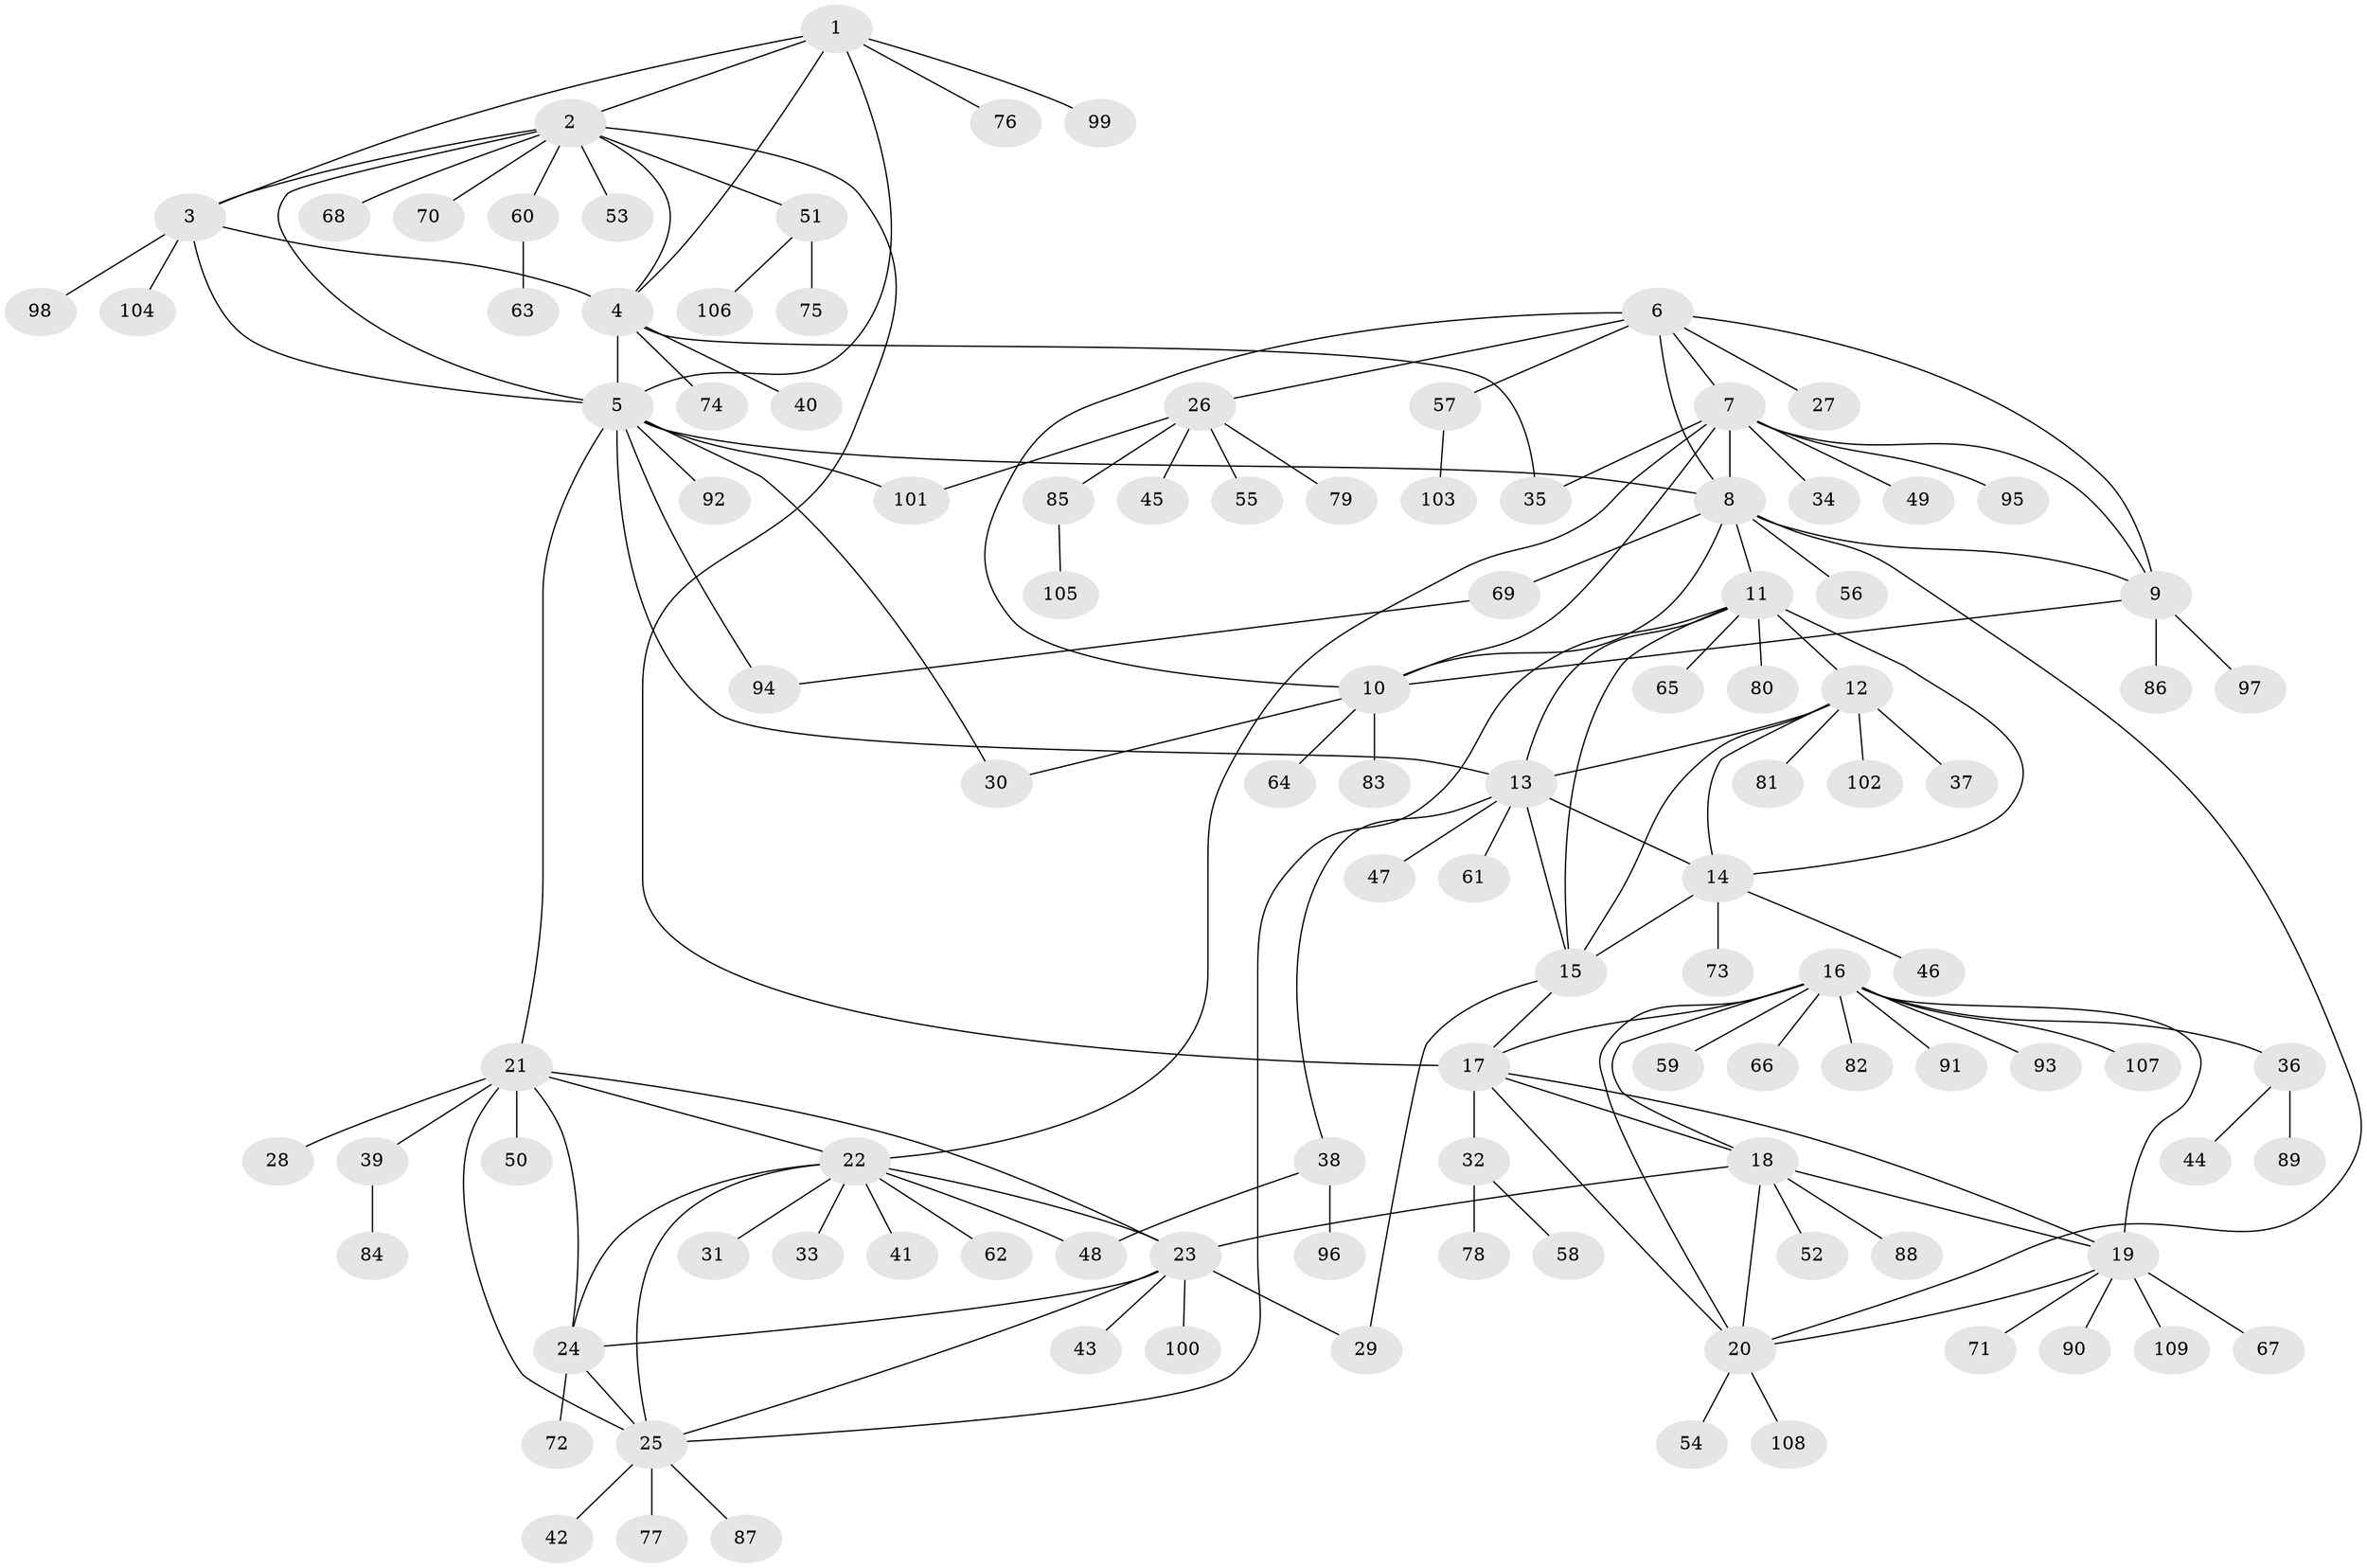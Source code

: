 // Generated by graph-tools (version 1.1) at 2025/26/03/09/25 03:26:40]
// undirected, 109 vertices, 150 edges
graph export_dot {
graph [start="1"]
  node [color=gray90,style=filled];
  1;
  2;
  3;
  4;
  5;
  6;
  7;
  8;
  9;
  10;
  11;
  12;
  13;
  14;
  15;
  16;
  17;
  18;
  19;
  20;
  21;
  22;
  23;
  24;
  25;
  26;
  27;
  28;
  29;
  30;
  31;
  32;
  33;
  34;
  35;
  36;
  37;
  38;
  39;
  40;
  41;
  42;
  43;
  44;
  45;
  46;
  47;
  48;
  49;
  50;
  51;
  52;
  53;
  54;
  55;
  56;
  57;
  58;
  59;
  60;
  61;
  62;
  63;
  64;
  65;
  66;
  67;
  68;
  69;
  70;
  71;
  72;
  73;
  74;
  75;
  76;
  77;
  78;
  79;
  80;
  81;
  82;
  83;
  84;
  85;
  86;
  87;
  88;
  89;
  90;
  91;
  92;
  93;
  94;
  95;
  96;
  97;
  98;
  99;
  100;
  101;
  102;
  103;
  104;
  105;
  106;
  107;
  108;
  109;
  1 -- 2;
  1 -- 3;
  1 -- 4;
  1 -- 5;
  1 -- 76;
  1 -- 99;
  2 -- 3;
  2 -- 4;
  2 -- 5;
  2 -- 17;
  2 -- 51;
  2 -- 53;
  2 -- 60;
  2 -- 68;
  2 -- 70;
  3 -- 4;
  3 -- 5;
  3 -- 98;
  3 -- 104;
  4 -- 5;
  4 -- 35;
  4 -- 40;
  4 -- 74;
  5 -- 8;
  5 -- 13;
  5 -- 21;
  5 -- 30;
  5 -- 92;
  5 -- 94;
  5 -- 101;
  6 -- 7;
  6 -- 8;
  6 -- 9;
  6 -- 10;
  6 -- 26;
  6 -- 27;
  6 -- 57;
  7 -- 8;
  7 -- 9;
  7 -- 10;
  7 -- 22;
  7 -- 34;
  7 -- 35;
  7 -- 49;
  7 -- 95;
  8 -- 9;
  8 -- 10;
  8 -- 11;
  8 -- 20;
  8 -- 56;
  8 -- 69;
  9 -- 10;
  9 -- 86;
  9 -- 97;
  10 -- 30;
  10 -- 64;
  10 -- 83;
  11 -- 12;
  11 -- 13;
  11 -- 14;
  11 -- 15;
  11 -- 25;
  11 -- 65;
  11 -- 80;
  12 -- 13;
  12 -- 14;
  12 -- 15;
  12 -- 37;
  12 -- 81;
  12 -- 102;
  13 -- 14;
  13 -- 15;
  13 -- 38;
  13 -- 47;
  13 -- 61;
  14 -- 15;
  14 -- 46;
  14 -- 73;
  15 -- 17;
  15 -- 29;
  16 -- 17;
  16 -- 18;
  16 -- 19;
  16 -- 20;
  16 -- 36;
  16 -- 59;
  16 -- 66;
  16 -- 82;
  16 -- 91;
  16 -- 93;
  16 -- 107;
  17 -- 18;
  17 -- 19;
  17 -- 20;
  17 -- 32;
  18 -- 19;
  18 -- 20;
  18 -- 23;
  18 -- 52;
  18 -- 88;
  19 -- 20;
  19 -- 67;
  19 -- 71;
  19 -- 90;
  19 -- 109;
  20 -- 54;
  20 -- 108;
  21 -- 22;
  21 -- 23;
  21 -- 24;
  21 -- 25;
  21 -- 28;
  21 -- 39;
  21 -- 50;
  22 -- 23;
  22 -- 24;
  22 -- 25;
  22 -- 31;
  22 -- 33;
  22 -- 41;
  22 -- 48;
  22 -- 62;
  23 -- 24;
  23 -- 25;
  23 -- 29;
  23 -- 43;
  23 -- 100;
  24 -- 25;
  24 -- 72;
  25 -- 42;
  25 -- 77;
  25 -- 87;
  26 -- 45;
  26 -- 55;
  26 -- 79;
  26 -- 85;
  26 -- 101;
  32 -- 58;
  32 -- 78;
  36 -- 44;
  36 -- 89;
  38 -- 48;
  38 -- 96;
  39 -- 84;
  51 -- 75;
  51 -- 106;
  57 -- 103;
  60 -- 63;
  69 -- 94;
  85 -- 105;
}
